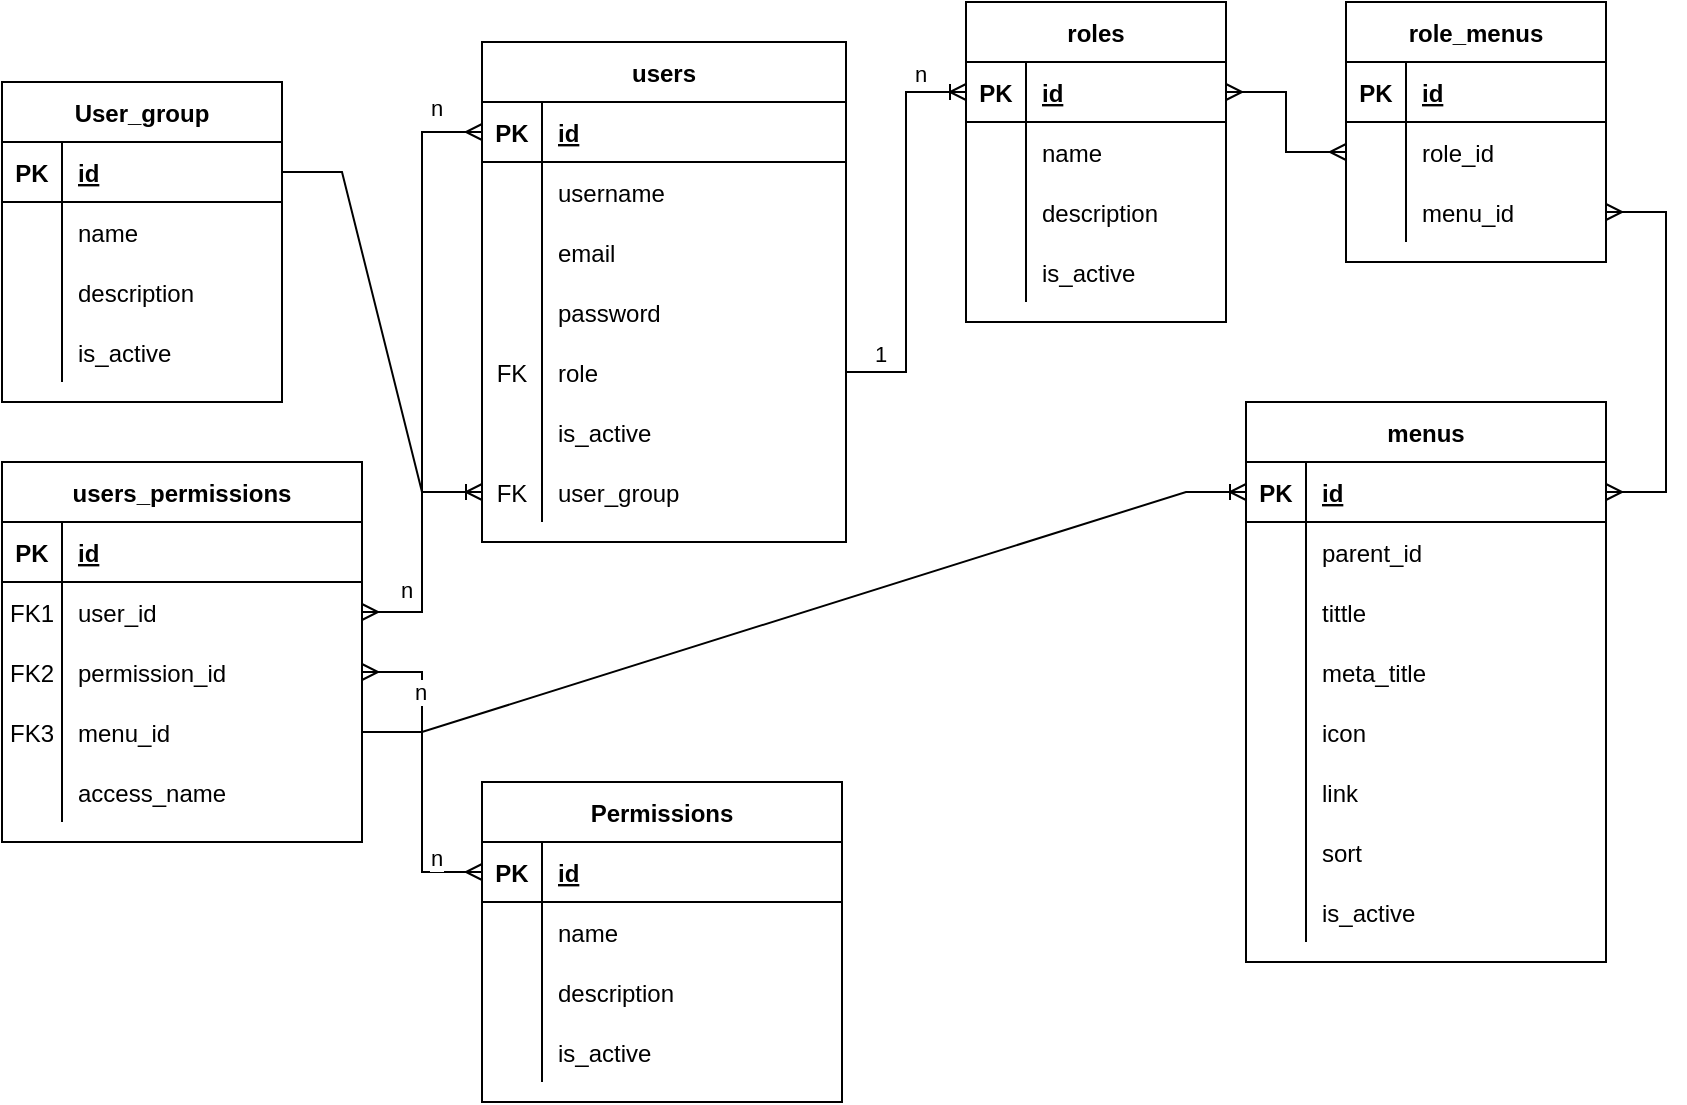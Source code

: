 <mxfile version="20.1.1" type="device"><diagram name="Page-1" id="9f46799a-70d6-7492-0946-bef42562c5a5"><mxGraphModel dx="1185" dy="655" grid="1" gridSize="10" guides="1" tooltips="1" connect="1" arrows="1" fold="1" page="1" pageScale="1" pageWidth="1100" pageHeight="850" background="none" math="0" shadow="0"><root><mxCell id="0"/><mxCell id="1" parent="0"/><mxCell id="gjiK0IqyBHOLAQnxa3Q0-8" value="users" style="shape=table;startSize=30;container=1;collapsible=1;childLayout=tableLayout;fixedRows=1;rowLines=0;fontStyle=1;align=center;resizeLast=1;" vertex="1" parent="1"><mxGeometry x="280" y="60" width="182" height="250" as="geometry"><mxRectangle x="80" y="230" width="70" height="30" as="alternateBounds"/></mxGeometry></mxCell><mxCell id="gjiK0IqyBHOLAQnxa3Q0-9" value="" style="shape=tableRow;horizontal=0;startSize=0;swimlaneHead=0;swimlaneBody=0;fillColor=none;collapsible=0;dropTarget=0;points=[[0,0.5],[1,0.5]];portConstraint=eastwest;top=0;left=0;right=0;bottom=1;" vertex="1" parent="gjiK0IqyBHOLAQnxa3Q0-8"><mxGeometry y="30" width="182" height="30" as="geometry"/></mxCell><mxCell id="gjiK0IqyBHOLAQnxa3Q0-10" value="PK" style="shape=partialRectangle;connectable=0;fillColor=none;top=0;left=0;bottom=0;right=0;fontStyle=1;overflow=hidden;" vertex="1" parent="gjiK0IqyBHOLAQnxa3Q0-9"><mxGeometry width="30" height="30" as="geometry"><mxRectangle width="30" height="30" as="alternateBounds"/></mxGeometry></mxCell><mxCell id="gjiK0IqyBHOLAQnxa3Q0-11" value="id" style="shape=partialRectangle;connectable=0;fillColor=none;top=0;left=0;bottom=0;right=0;align=left;spacingLeft=6;fontStyle=5;overflow=hidden;" vertex="1" parent="gjiK0IqyBHOLAQnxa3Q0-9"><mxGeometry x="30" width="152" height="30" as="geometry"><mxRectangle width="152" height="30" as="alternateBounds"/></mxGeometry></mxCell><mxCell id="gjiK0IqyBHOLAQnxa3Q0-12" value="" style="shape=tableRow;horizontal=0;startSize=0;swimlaneHead=0;swimlaneBody=0;fillColor=none;collapsible=0;dropTarget=0;points=[[0,0.5],[1,0.5]];portConstraint=eastwest;top=0;left=0;right=0;bottom=0;" vertex="1" parent="gjiK0IqyBHOLAQnxa3Q0-8"><mxGeometry y="60" width="182" height="30" as="geometry"/></mxCell><mxCell id="gjiK0IqyBHOLAQnxa3Q0-13" value="" style="shape=partialRectangle;connectable=0;fillColor=none;top=0;left=0;bottom=0;right=0;editable=1;overflow=hidden;" vertex="1" parent="gjiK0IqyBHOLAQnxa3Q0-12"><mxGeometry width="30" height="30" as="geometry"><mxRectangle width="30" height="30" as="alternateBounds"/></mxGeometry></mxCell><mxCell id="gjiK0IqyBHOLAQnxa3Q0-14" value="username" style="shape=partialRectangle;connectable=0;fillColor=none;top=0;left=0;bottom=0;right=0;align=left;spacingLeft=6;overflow=hidden;" vertex="1" parent="gjiK0IqyBHOLAQnxa3Q0-12"><mxGeometry x="30" width="152" height="30" as="geometry"><mxRectangle width="152" height="30" as="alternateBounds"/></mxGeometry></mxCell><mxCell id="gjiK0IqyBHOLAQnxa3Q0-15" value="" style="shape=tableRow;horizontal=0;startSize=0;swimlaneHead=0;swimlaneBody=0;fillColor=none;collapsible=0;dropTarget=0;points=[[0,0.5],[1,0.5]];portConstraint=eastwest;top=0;left=0;right=0;bottom=0;" vertex="1" parent="gjiK0IqyBHOLAQnxa3Q0-8"><mxGeometry y="90" width="182" height="30" as="geometry"/></mxCell><mxCell id="gjiK0IqyBHOLAQnxa3Q0-16" value="" style="shape=partialRectangle;connectable=0;fillColor=none;top=0;left=0;bottom=0;right=0;editable=1;overflow=hidden;" vertex="1" parent="gjiK0IqyBHOLAQnxa3Q0-15"><mxGeometry width="30" height="30" as="geometry"><mxRectangle width="30" height="30" as="alternateBounds"/></mxGeometry></mxCell><mxCell id="gjiK0IqyBHOLAQnxa3Q0-17" value="email" style="shape=partialRectangle;connectable=0;fillColor=none;top=0;left=0;bottom=0;right=0;align=left;spacingLeft=6;overflow=hidden;" vertex="1" parent="gjiK0IqyBHOLAQnxa3Q0-15"><mxGeometry x="30" width="152" height="30" as="geometry"><mxRectangle width="152" height="30" as="alternateBounds"/></mxGeometry></mxCell><mxCell id="gjiK0IqyBHOLAQnxa3Q0-18" value="" style="shape=tableRow;horizontal=0;startSize=0;swimlaneHead=0;swimlaneBody=0;fillColor=none;collapsible=0;dropTarget=0;points=[[0,0.5],[1,0.5]];portConstraint=eastwest;top=0;left=0;right=0;bottom=0;" vertex="1" parent="gjiK0IqyBHOLAQnxa3Q0-8"><mxGeometry y="120" width="182" height="30" as="geometry"/></mxCell><mxCell id="gjiK0IqyBHOLAQnxa3Q0-19" value="" style="shape=partialRectangle;connectable=0;fillColor=none;top=0;left=0;bottom=0;right=0;editable=1;overflow=hidden;" vertex="1" parent="gjiK0IqyBHOLAQnxa3Q0-18"><mxGeometry width="30" height="30" as="geometry"><mxRectangle width="30" height="30" as="alternateBounds"/></mxGeometry></mxCell><mxCell id="gjiK0IqyBHOLAQnxa3Q0-20" value="password" style="shape=partialRectangle;connectable=0;fillColor=none;top=0;left=0;bottom=0;right=0;align=left;spacingLeft=6;overflow=hidden;" vertex="1" parent="gjiK0IqyBHOLAQnxa3Q0-18"><mxGeometry x="30" width="152" height="30" as="geometry"><mxRectangle width="152" height="30" as="alternateBounds"/></mxGeometry></mxCell><mxCell id="gjiK0IqyBHOLAQnxa3Q0-90" value="" style="shape=tableRow;horizontal=0;startSize=0;swimlaneHead=0;swimlaneBody=0;fillColor=none;collapsible=0;dropTarget=0;points=[[0,0.5],[1,0.5]];portConstraint=eastwest;top=0;left=0;right=0;bottom=0;" vertex="1" parent="gjiK0IqyBHOLAQnxa3Q0-8"><mxGeometry y="150" width="182" height="30" as="geometry"/></mxCell><mxCell id="gjiK0IqyBHOLAQnxa3Q0-91" value="FK" style="shape=partialRectangle;connectable=0;fillColor=none;top=0;left=0;bottom=0;right=0;editable=1;overflow=hidden;" vertex="1" parent="gjiK0IqyBHOLAQnxa3Q0-90"><mxGeometry width="30" height="30" as="geometry"><mxRectangle width="30" height="30" as="alternateBounds"/></mxGeometry></mxCell><mxCell id="gjiK0IqyBHOLAQnxa3Q0-92" value="role" style="shape=partialRectangle;connectable=0;fillColor=none;top=0;left=0;bottom=0;right=0;align=left;spacingLeft=6;overflow=hidden;" vertex="1" parent="gjiK0IqyBHOLAQnxa3Q0-90"><mxGeometry x="30" width="152" height="30" as="geometry"><mxRectangle width="152" height="30" as="alternateBounds"/></mxGeometry></mxCell><mxCell id="gjiK0IqyBHOLAQnxa3Q0-158" value="" style="shape=tableRow;horizontal=0;startSize=0;swimlaneHead=0;swimlaneBody=0;fillColor=none;collapsible=0;dropTarget=0;points=[[0,0.5],[1,0.5]];portConstraint=eastwest;top=0;left=0;right=0;bottom=0;" vertex="1" parent="gjiK0IqyBHOLAQnxa3Q0-8"><mxGeometry y="180" width="182" height="30" as="geometry"/></mxCell><mxCell id="gjiK0IqyBHOLAQnxa3Q0-159" value="" style="shape=partialRectangle;connectable=0;fillColor=none;top=0;left=0;bottom=0;right=0;editable=1;overflow=hidden;" vertex="1" parent="gjiK0IqyBHOLAQnxa3Q0-158"><mxGeometry width="30" height="30" as="geometry"><mxRectangle width="30" height="30" as="alternateBounds"/></mxGeometry></mxCell><mxCell id="gjiK0IqyBHOLAQnxa3Q0-160" value="is_active" style="shape=partialRectangle;connectable=0;fillColor=none;top=0;left=0;bottom=0;right=0;align=left;spacingLeft=6;overflow=hidden;" vertex="1" parent="gjiK0IqyBHOLAQnxa3Q0-158"><mxGeometry x="30" width="152" height="30" as="geometry"><mxRectangle width="152" height="30" as="alternateBounds"/></mxGeometry></mxCell><mxCell id="gjiK0IqyBHOLAQnxa3Q0-161" value="" style="shape=tableRow;horizontal=0;startSize=0;swimlaneHead=0;swimlaneBody=0;fillColor=none;collapsible=0;dropTarget=0;points=[[0,0.5],[1,0.5]];portConstraint=eastwest;top=0;left=0;right=0;bottom=0;" vertex="1" parent="gjiK0IqyBHOLAQnxa3Q0-8"><mxGeometry y="210" width="182" height="30" as="geometry"/></mxCell><mxCell id="gjiK0IqyBHOLAQnxa3Q0-162" value="FK" style="shape=partialRectangle;connectable=0;fillColor=none;top=0;left=0;bottom=0;right=0;editable=1;overflow=hidden;" vertex="1" parent="gjiK0IqyBHOLAQnxa3Q0-161"><mxGeometry width="30" height="30" as="geometry"><mxRectangle width="30" height="30" as="alternateBounds"/></mxGeometry></mxCell><mxCell id="gjiK0IqyBHOLAQnxa3Q0-163" value="user_group" style="shape=partialRectangle;connectable=0;fillColor=none;top=0;left=0;bottom=0;right=0;align=left;spacingLeft=6;overflow=hidden;" vertex="1" parent="gjiK0IqyBHOLAQnxa3Q0-161"><mxGeometry x="30" width="152" height="30" as="geometry"><mxRectangle width="152" height="30" as="alternateBounds"/></mxGeometry></mxCell><mxCell id="gjiK0IqyBHOLAQnxa3Q0-21" value="roles" style="shape=table;startSize=30;container=1;collapsible=1;childLayout=tableLayout;fixedRows=1;rowLines=0;fontStyle=1;align=center;resizeLast=1;" vertex="1" parent="1"><mxGeometry x="522" y="40" width="130" height="160" as="geometry"><mxRectangle x="230" y="230" width="70" height="30" as="alternateBounds"/></mxGeometry></mxCell><mxCell id="gjiK0IqyBHOLAQnxa3Q0-22" value="" style="shape=tableRow;horizontal=0;startSize=0;swimlaneHead=0;swimlaneBody=0;fillColor=none;collapsible=0;dropTarget=0;points=[[0,0.5],[1,0.5]];portConstraint=eastwest;top=0;left=0;right=0;bottom=1;" vertex="1" parent="gjiK0IqyBHOLAQnxa3Q0-21"><mxGeometry y="30" width="130" height="30" as="geometry"/></mxCell><mxCell id="gjiK0IqyBHOLAQnxa3Q0-23" value="PK" style="shape=partialRectangle;connectable=0;fillColor=none;top=0;left=0;bottom=0;right=0;fontStyle=1;overflow=hidden;" vertex="1" parent="gjiK0IqyBHOLAQnxa3Q0-22"><mxGeometry width="30" height="30" as="geometry"><mxRectangle width="30" height="30" as="alternateBounds"/></mxGeometry></mxCell><mxCell id="gjiK0IqyBHOLAQnxa3Q0-24" value="id" style="shape=partialRectangle;connectable=0;fillColor=none;top=0;left=0;bottom=0;right=0;align=left;spacingLeft=6;fontStyle=5;overflow=hidden;" vertex="1" parent="gjiK0IqyBHOLAQnxa3Q0-22"><mxGeometry x="30" width="100" height="30" as="geometry"><mxRectangle width="100" height="30" as="alternateBounds"/></mxGeometry></mxCell><mxCell id="gjiK0IqyBHOLAQnxa3Q0-25" value="" style="shape=tableRow;horizontal=0;startSize=0;swimlaneHead=0;swimlaneBody=0;fillColor=none;collapsible=0;dropTarget=0;points=[[0,0.5],[1,0.5]];portConstraint=eastwest;top=0;left=0;right=0;bottom=0;" vertex="1" parent="gjiK0IqyBHOLAQnxa3Q0-21"><mxGeometry y="60" width="130" height="30" as="geometry"/></mxCell><mxCell id="gjiK0IqyBHOLAQnxa3Q0-26" value="" style="shape=partialRectangle;connectable=0;fillColor=none;top=0;left=0;bottom=0;right=0;editable=1;overflow=hidden;" vertex="1" parent="gjiK0IqyBHOLAQnxa3Q0-25"><mxGeometry width="30" height="30" as="geometry"><mxRectangle width="30" height="30" as="alternateBounds"/></mxGeometry></mxCell><mxCell id="gjiK0IqyBHOLAQnxa3Q0-27" value="name" style="shape=partialRectangle;connectable=0;fillColor=none;top=0;left=0;bottom=0;right=0;align=left;spacingLeft=6;overflow=hidden;" vertex="1" parent="gjiK0IqyBHOLAQnxa3Q0-25"><mxGeometry x="30" width="100" height="30" as="geometry"><mxRectangle width="100" height="30" as="alternateBounds"/></mxGeometry></mxCell><mxCell id="gjiK0IqyBHOLAQnxa3Q0-28" value="" style="shape=tableRow;horizontal=0;startSize=0;swimlaneHead=0;swimlaneBody=0;fillColor=none;collapsible=0;dropTarget=0;points=[[0,0.5],[1,0.5]];portConstraint=eastwest;top=0;left=0;right=0;bottom=0;" vertex="1" parent="gjiK0IqyBHOLAQnxa3Q0-21"><mxGeometry y="90" width="130" height="30" as="geometry"/></mxCell><mxCell id="gjiK0IqyBHOLAQnxa3Q0-29" value="" style="shape=partialRectangle;connectable=0;fillColor=none;top=0;left=0;bottom=0;right=0;editable=1;overflow=hidden;" vertex="1" parent="gjiK0IqyBHOLAQnxa3Q0-28"><mxGeometry width="30" height="30" as="geometry"><mxRectangle width="30" height="30" as="alternateBounds"/></mxGeometry></mxCell><mxCell id="gjiK0IqyBHOLAQnxa3Q0-30" value="description" style="shape=partialRectangle;connectable=0;fillColor=none;top=0;left=0;bottom=0;right=0;align=left;spacingLeft=6;overflow=hidden;" vertex="1" parent="gjiK0IqyBHOLAQnxa3Q0-28"><mxGeometry x="30" width="100" height="30" as="geometry"><mxRectangle width="100" height="30" as="alternateBounds"/></mxGeometry></mxCell><mxCell id="gjiK0IqyBHOLAQnxa3Q0-31" value="" style="shape=tableRow;horizontal=0;startSize=0;swimlaneHead=0;swimlaneBody=0;fillColor=none;collapsible=0;dropTarget=0;points=[[0,0.5],[1,0.5]];portConstraint=eastwest;top=0;left=0;right=0;bottom=0;" vertex="1" parent="gjiK0IqyBHOLAQnxa3Q0-21"><mxGeometry y="120" width="130" height="30" as="geometry"/></mxCell><mxCell id="gjiK0IqyBHOLAQnxa3Q0-32" value="" style="shape=partialRectangle;connectable=0;fillColor=none;top=0;left=0;bottom=0;right=0;editable=1;overflow=hidden;" vertex="1" parent="gjiK0IqyBHOLAQnxa3Q0-31"><mxGeometry width="30" height="30" as="geometry"><mxRectangle width="30" height="30" as="alternateBounds"/></mxGeometry></mxCell><mxCell id="gjiK0IqyBHOLAQnxa3Q0-33" value="is_active" style="shape=partialRectangle;connectable=0;fillColor=none;top=0;left=0;bottom=0;right=0;align=left;spacingLeft=6;overflow=hidden;" vertex="1" parent="gjiK0IqyBHOLAQnxa3Q0-31"><mxGeometry x="30" width="100" height="30" as="geometry"><mxRectangle width="100" height="30" as="alternateBounds"/></mxGeometry></mxCell><mxCell id="gjiK0IqyBHOLAQnxa3Q0-34" value="Permissions" style="shape=table;startSize=30;container=1;collapsible=1;childLayout=tableLayout;fixedRows=1;rowLines=0;fontStyle=1;align=center;resizeLast=1;" vertex="1" parent="1"><mxGeometry x="280" y="430" width="180" height="160" as="geometry"><mxRectangle x="430" y="230" width="120" height="30" as="alternateBounds"/></mxGeometry></mxCell><mxCell id="gjiK0IqyBHOLAQnxa3Q0-35" value="" style="shape=tableRow;horizontal=0;startSize=0;swimlaneHead=0;swimlaneBody=0;fillColor=none;collapsible=0;dropTarget=0;points=[[0,0.5],[1,0.5]];portConstraint=eastwest;top=0;left=0;right=0;bottom=1;" vertex="1" parent="gjiK0IqyBHOLAQnxa3Q0-34"><mxGeometry y="30" width="180" height="30" as="geometry"/></mxCell><mxCell id="gjiK0IqyBHOLAQnxa3Q0-36" value="PK" style="shape=partialRectangle;connectable=0;fillColor=none;top=0;left=0;bottom=0;right=0;fontStyle=1;overflow=hidden;" vertex="1" parent="gjiK0IqyBHOLAQnxa3Q0-35"><mxGeometry width="30" height="30" as="geometry"><mxRectangle width="30" height="30" as="alternateBounds"/></mxGeometry></mxCell><mxCell id="gjiK0IqyBHOLAQnxa3Q0-37" value="id" style="shape=partialRectangle;connectable=0;fillColor=none;top=0;left=0;bottom=0;right=0;align=left;spacingLeft=6;fontStyle=5;overflow=hidden;" vertex="1" parent="gjiK0IqyBHOLAQnxa3Q0-35"><mxGeometry x="30" width="150" height="30" as="geometry"><mxRectangle width="150" height="30" as="alternateBounds"/></mxGeometry></mxCell><mxCell id="gjiK0IqyBHOLAQnxa3Q0-38" value="" style="shape=tableRow;horizontal=0;startSize=0;swimlaneHead=0;swimlaneBody=0;fillColor=none;collapsible=0;dropTarget=0;points=[[0,0.5],[1,0.5]];portConstraint=eastwest;top=0;left=0;right=0;bottom=0;" vertex="1" parent="gjiK0IqyBHOLAQnxa3Q0-34"><mxGeometry y="60" width="180" height="30" as="geometry"/></mxCell><mxCell id="gjiK0IqyBHOLAQnxa3Q0-39" value="" style="shape=partialRectangle;connectable=0;fillColor=none;top=0;left=0;bottom=0;right=0;editable=1;overflow=hidden;" vertex="1" parent="gjiK0IqyBHOLAQnxa3Q0-38"><mxGeometry width="30" height="30" as="geometry"><mxRectangle width="30" height="30" as="alternateBounds"/></mxGeometry></mxCell><mxCell id="gjiK0IqyBHOLAQnxa3Q0-40" value="name" style="shape=partialRectangle;connectable=0;fillColor=none;top=0;left=0;bottom=0;right=0;align=left;spacingLeft=6;overflow=hidden;" vertex="1" parent="gjiK0IqyBHOLAQnxa3Q0-38"><mxGeometry x="30" width="150" height="30" as="geometry"><mxRectangle width="150" height="30" as="alternateBounds"/></mxGeometry></mxCell><mxCell id="gjiK0IqyBHOLAQnxa3Q0-41" value="" style="shape=tableRow;horizontal=0;startSize=0;swimlaneHead=0;swimlaneBody=0;fillColor=none;collapsible=0;dropTarget=0;points=[[0,0.5],[1,0.5]];portConstraint=eastwest;top=0;left=0;right=0;bottom=0;" vertex="1" parent="gjiK0IqyBHOLAQnxa3Q0-34"><mxGeometry y="90" width="180" height="30" as="geometry"/></mxCell><mxCell id="gjiK0IqyBHOLAQnxa3Q0-42" value="" style="shape=partialRectangle;connectable=0;fillColor=none;top=0;left=0;bottom=0;right=0;editable=1;overflow=hidden;" vertex="1" parent="gjiK0IqyBHOLAQnxa3Q0-41"><mxGeometry width="30" height="30" as="geometry"><mxRectangle width="30" height="30" as="alternateBounds"/></mxGeometry></mxCell><mxCell id="gjiK0IqyBHOLAQnxa3Q0-43" value="description" style="shape=partialRectangle;connectable=0;fillColor=none;top=0;left=0;bottom=0;right=0;align=left;spacingLeft=6;overflow=hidden;" vertex="1" parent="gjiK0IqyBHOLAQnxa3Q0-41"><mxGeometry x="30" width="150" height="30" as="geometry"><mxRectangle width="150" height="30" as="alternateBounds"/></mxGeometry></mxCell><mxCell id="gjiK0IqyBHOLAQnxa3Q0-44" value="" style="shape=tableRow;horizontal=0;startSize=0;swimlaneHead=0;swimlaneBody=0;fillColor=none;collapsible=0;dropTarget=0;points=[[0,0.5],[1,0.5]];portConstraint=eastwest;top=0;left=0;right=0;bottom=0;" vertex="1" parent="gjiK0IqyBHOLAQnxa3Q0-34"><mxGeometry y="120" width="180" height="30" as="geometry"/></mxCell><mxCell id="gjiK0IqyBHOLAQnxa3Q0-45" value="" style="shape=partialRectangle;connectable=0;fillColor=none;top=0;left=0;bottom=0;right=0;editable=1;overflow=hidden;" vertex="1" parent="gjiK0IqyBHOLAQnxa3Q0-44"><mxGeometry width="30" height="30" as="geometry"><mxRectangle width="30" height="30" as="alternateBounds"/></mxGeometry></mxCell><mxCell id="gjiK0IqyBHOLAQnxa3Q0-46" value="is_active" style="shape=partialRectangle;connectable=0;fillColor=none;top=0;left=0;bottom=0;right=0;align=left;spacingLeft=6;overflow=hidden;" vertex="1" parent="gjiK0IqyBHOLAQnxa3Q0-44"><mxGeometry x="30" width="150" height="30" as="geometry"><mxRectangle width="150" height="30" as="alternateBounds"/></mxGeometry></mxCell><mxCell id="gjiK0IqyBHOLAQnxa3Q0-47" value="menus" style="shape=table;startSize=30;container=1;collapsible=1;childLayout=tableLayout;fixedRows=1;rowLines=0;fontStyle=1;align=center;resizeLast=1;" vertex="1" parent="1"><mxGeometry x="662" y="240" width="180" height="280" as="geometry"><mxRectangle x="730" y="230" width="120" height="30" as="alternateBounds"/></mxGeometry></mxCell><mxCell id="gjiK0IqyBHOLAQnxa3Q0-48" value="" style="shape=tableRow;horizontal=0;startSize=0;swimlaneHead=0;swimlaneBody=0;fillColor=none;collapsible=0;dropTarget=0;points=[[0,0.5],[1,0.5]];portConstraint=eastwest;top=0;left=0;right=0;bottom=1;" vertex="1" parent="gjiK0IqyBHOLAQnxa3Q0-47"><mxGeometry y="30" width="180" height="30" as="geometry"/></mxCell><mxCell id="gjiK0IqyBHOLAQnxa3Q0-49" value="PK" style="shape=partialRectangle;connectable=0;fillColor=none;top=0;left=0;bottom=0;right=0;fontStyle=1;overflow=hidden;" vertex="1" parent="gjiK0IqyBHOLAQnxa3Q0-48"><mxGeometry width="30" height="30" as="geometry"><mxRectangle width="30" height="30" as="alternateBounds"/></mxGeometry></mxCell><mxCell id="gjiK0IqyBHOLAQnxa3Q0-50" value="id" style="shape=partialRectangle;connectable=0;fillColor=none;top=0;left=0;bottom=0;right=0;align=left;spacingLeft=6;fontStyle=5;overflow=hidden;" vertex="1" parent="gjiK0IqyBHOLAQnxa3Q0-48"><mxGeometry x="30" width="150" height="30" as="geometry"><mxRectangle width="150" height="30" as="alternateBounds"/></mxGeometry></mxCell><mxCell id="gjiK0IqyBHOLAQnxa3Q0-51" value="" style="shape=tableRow;horizontal=0;startSize=0;swimlaneHead=0;swimlaneBody=0;fillColor=none;collapsible=0;dropTarget=0;points=[[0,0.5],[1,0.5]];portConstraint=eastwest;top=0;left=0;right=0;bottom=0;" vertex="1" parent="gjiK0IqyBHOLAQnxa3Q0-47"><mxGeometry y="60" width="180" height="30" as="geometry"/></mxCell><mxCell id="gjiK0IqyBHOLAQnxa3Q0-52" value="" style="shape=partialRectangle;connectable=0;fillColor=none;top=0;left=0;bottom=0;right=0;editable=1;overflow=hidden;" vertex="1" parent="gjiK0IqyBHOLAQnxa3Q0-51"><mxGeometry width="30" height="30" as="geometry"><mxRectangle width="30" height="30" as="alternateBounds"/></mxGeometry></mxCell><mxCell id="gjiK0IqyBHOLAQnxa3Q0-53" value="parent_id" style="shape=partialRectangle;connectable=0;fillColor=none;top=0;left=0;bottom=0;right=0;align=left;spacingLeft=6;overflow=hidden;" vertex="1" parent="gjiK0IqyBHOLAQnxa3Q0-51"><mxGeometry x="30" width="150" height="30" as="geometry"><mxRectangle width="150" height="30" as="alternateBounds"/></mxGeometry></mxCell><mxCell id="gjiK0IqyBHOLAQnxa3Q0-54" value="" style="shape=tableRow;horizontal=0;startSize=0;swimlaneHead=0;swimlaneBody=0;fillColor=none;collapsible=0;dropTarget=0;points=[[0,0.5],[1,0.5]];portConstraint=eastwest;top=0;left=0;right=0;bottom=0;" vertex="1" parent="gjiK0IqyBHOLAQnxa3Q0-47"><mxGeometry y="90" width="180" height="30" as="geometry"/></mxCell><mxCell id="gjiK0IqyBHOLAQnxa3Q0-55" value="" style="shape=partialRectangle;connectable=0;fillColor=none;top=0;left=0;bottom=0;right=0;editable=1;overflow=hidden;" vertex="1" parent="gjiK0IqyBHOLAQnxa3Q0-54"><mxGeometry width="30" height="30" as="geometry"><mxRectangle width="30" height="30" as="alternateBounds"/></mxGeometry></mxCell><mxCell id="gjiK0IqyBHOLAQnxa3Q0-56" value="tittle" style="shape=partialRectangle;connectable=0;fillColor=none;top=0;left=0;bottom=0;right=0;align=left;spacingLeft=6;overflow=hidden;" vertex="1" parent="gjiK0IqyBHOLAQnxa3Q0-54"><mxGeometry x="30" width="150" height="30" as="geometry"><mxRectangle width="150" height="30" as="alternateBounds"/></mxGeometry></mxCell><mxCell id="gjiK0IqyBHOLAQnxa3Q0-57" value="" style="shape=tableRow;horizontal=0;startSize=0;swimlaneHead=0;swimlaneBody=0;fillColor=none;collapsible=0;dropTarget=0;points=[[0,0.5],[1,0.5]];portConstraint=eastwest;top=0;left=0;right=0;bottom=0;" vertex="1" parent="gjiK0IqyBHOLAQnxa3Q0-47"><mxGeometry y="120" width="180" height="30" as="geometry"/></mxCell><mxCell id="gjiK0IqyBHOLAQnxa3Q0-58" value="" style="shape=partialRectangle;connectable=0;fillColor=none;top=0;left=0;bottom=0;right=0;editable=1;overflow=hidden;" vertex="1" parent="gjiK0IqyBHOLAQnxa3Q0-57"><mxGeometry width="30" height="30" as="geometry"><mxRectangle width="30" height="30" as="alternateBounds"/></mxGeometry></mxCell><mxCell id="gjiK0IqyBHOLAQnxa3Q0-59" value="meta_title" style="shape=partialRectangle;connectable=0;fillColor=none;top=0;left=0;bottom=0;right=0;align=left;spacingLeft=6;overflow=hidden;" vertex="1" parent="gjiK0IqyBHOLAQnxa3Q0-57"><mxGeometry x="30" width="150" height="30" as="geometry"><mxRectangle width="150" height="30" as="alternateBounds"/></mxGeometry></mxCell><mxCell id="gjiK0IqyBHOLAQnxa3Q0-78" value="" style="shape=tableRow;horizontal=0;startSize=0;swimlaneHead=0;swimlaneBody=0;fillColor=none;collapsible=0;dropTarget=0;points=[[0,0.5],[1,0.5]];portConstraint=eastwest;top=0;left=0;right=0;bottom=0;" vertex="1" parent="gjiK0IqyBHOLAQnxa3Q0-47"><mxGeometry y="150" width="180" height="30" as="geometry"/></mxCell><mxCell id="gjiK0IqyBHOLAQnxa3Q0-79" value="" style="shape=partialRectangle;connectable=0;fillColor=none;top=0;left=0;bottom=0;right=0;editable=1;overflow=hidden;" vertex="1" parent="gjiK0IqyBHOLAQnxa3Q0-78"><mxGeometry width="30" height="30" as="geometry"><mxRectangle width="30" height="30" as="alternateBounds"/></mxGeometry></mxCell><mxCell id="gjiK0IqyBHOLAQnxa3Q0-80" value="icon" style="shape=partialRectangle;connectable=0;fillColor=none;top=0;left=0;bottom=0;right=0;align=left;spacingLeft=6;overflow=hidden;" vertex="1" parent="gjiK0IqyBHOLAQnxa3Q0-78"><mxGeometry x="30" width="150" height="30" as="geometry"><mxRectangle width="150" height="30" as="alternateBounds"/></mxGeometry></mxCell><mxCell id="gjiK0IqyBHOLAQnxa3Q0-81" value="" style="shape=tableRow;horizontal=0;startSize=0;swimlaneHead=0;swimlaneBody=0;fillColor=none;collapsible=0;dropTarget=0;points=[[0,0.5],[1,0.5]];portConstraint=eastwest;top=0;left=0;right=0;bottom=0;" vertex="1" parent="gjiK0IqyBHOLAQnxa3Q0-47"><mxGeometry y="180" width="180" height="30" as="geometry"/></mxCell><mxCell id="gjiK0IqyBHOLAQnxa3Q0-82" value="" style="shape=partialRectangle;connectable=0;fillColor=none;top=0;left=0;bottom=0;right=0;editable=1;overflow=hidden;" vertex="1" parent="gjiK0IqyBHOLAQnxa3Q0-81"><mxGeometry width="30" height="30" as="geometry"><mxRectangle width="30" height="30" as="alternateBounds"/></mxGeometry></mxCell><mxCell id="gjiK0IqyBHOLAQnxa3Q0-83" value="link" style="shape=partialRectangle;connectable=0;fillColor=none;top=0;left=0;bottom=0;right=0;align=left;spacingLeft=6;overflow=hidden;" vertex="1" parent="gjiK0IqyBHOLAQnxa3Q0-81"><mxGeometry x="30" width="150" height="30" as="geometry"><mxRectangle width="150" height="30" as="alternateBounds"/></mxGeometry></mxCell><mxCell id="gjiK0IqyBHOLAQnxa3Q0-84" value="" style="shape=tableRow;horizontal=0;startSize=0;swimlaneHead=0;swimlaneBody=0;fillColor=none;collapsible=0;dropTarget=0;points=[[0,0.5],[1,0.5]];portConstraint=eastwest;top=0;left=0;right=0;bottom=0;" vertex="1" parent="gjiK0IqyBHOLAQnxa3Q0-47"><mxGeometry y="210" width="180" height="30" as="geometry"/></mxCell><mxCell id="gjiK0IqyBHOLAQnxa3Q0-85" value="" style="shape=partialRectangle;connectable=0;fillColor=none;top=0;left=0;bottom=0;right=0;editable=1;overflow=hidden;" vertex="1" parent="gjiK0IqyBHOLAQnxa3Q0-84"><mxGeometry width="30" height="30" as="geometry"><mxRectangle width="30" height="30" as="alternateBounds"/></mxGeometry></mxCell><mxCell id="gjiK0IqyBHOLAQnxa3Q0-86" value="sort" style="shape=partialRectangle;connectable=0;fillColor=none;top=0;left=0;bottom=0;right=0;align=left;spacingLeft=6;overflow=hidden;" vertex="1" parent="gjiK0IqyBHOLAQnxa3Q0-84"><mxGeometry x="30" width="150" height="30" as="geometry"><mxRectangle width="150" height="30" as="alternateBounds"/></mxGeometry></mxCell><mxCell id="gjiK0IqyBHOLAQnxa3Q0-87" value="" style="shape=tableRow;horizontal=0;startSize=0;swimlaneHead=0;swimlaneBody=0;fillColor=none;collapsible=0;dropTarget=0;points=[[0,0.5],[1,0.5]];portConstraint=eastwest;top=0;left=0;right=0;bottom=0;" vertex="1" parent="gjiK0IqyBHOLAQnxa3Q0-47"><mxGeometry y="240" width="180" height="30" as="geometry"/></mxCell><mxCell id="gjiK0IqyBHOLAQnxa3Q0-88" value="" style="shape=partialRectangle;connectable=0;fillColor=none;top=0;left=0;bottom=0;right=0;editable=1;overflow=hidden;" vertex="1" parent="gjiK0IqyBHOLAQnxa3Q0-87"><mxGeometry width="30" height="30" as="geometry"><mxRectangle width="30" height="30" as="alternateBounds"/></mxGeometry></mxCell><mxCell id="gjiK0IqyBHOLAQnxa3Q0-89" value="is_active" style="shape=partialRectangle;connectable=0;fillColor=none;top=0;left=0;bottom=0;right=0;align=left;spacingLeft=6;overflow=hidden;" vertex="1" parent="gjiK0IqyBHOLAQnxa3Q0-87"><mxGeometry x="30" width="150" height="30" as="geometry"><mxRectangle width="150" height="30" as="alternateBounds"/></mxGeometry></mxCell><mxCell id="gjiK0IqyBHOLAQnxa3Q0-60" value="User_group" style="shape=table;startSize=30;container=1;collapsible=1;childLayout=tableLayout;fixedRows=1;rowLines=0;fontStyle=1;align=center;resizeLast=1;" vertex="1" parent="1"><mxGeometry x="40" y="80" width="140" height="160" as="geometry"><mxRectangle x="70" y="100" width="110" height="30" as="alternateBounds"/></mxGeometry></mxCell><mxCell id="gjiK0IqyBHOLAQnxa3Q0-61" value="" style="shape=tableRow;horizontal=0;startSize=0;swimlaneHead=0;swimlaneBody=0;fillColor=none;collapsible=0;dropTarget=0;points=[[0,0.5],[1,0.5]];portConstraint=eastwest;top=0;left=0;right=0;bottom=1;" vertex="1" parent="gjiK0IqyBHOLAQnxa3Q0-60"><mxGeometry y="30" width="140" height="30" as="geometry"/></mxCell><mxCell id="gjiK0IqyBHOLAQnxa3Q0-62" value="PK" style="shape=partialRectangle;connectable=0;fillColor=none;top=0;left=0;bottom=0;right=0;fontStyle=1;overflow=hidden;" vertex="1" parent="gjiK0IqyBHOLAQnxa3Q0-61"><mxGeometry width="30" height="30" as="geometry"><mxRectangle width="30" height="30" as="alternateBounds"/></mxGeometry></mxCell><mxCell id="gjiK0IqyBHOLAQnxa3Q0-63" value="id" style="shape=partialRectangle;connectable=0;fillColor=none;top=0;left=0;bottom=0;right=0;align=left;spacingLeft=6;fontStyle=5;overflow=hidden;" vertex="1" parent="gjiK0IqyBHOLAQnxa3Q0-61"><mxGeometry x="30" width="110" height="30" as="geometry"><mxRectangle width="110" height="30" as="alternateBounds"/></mxGeometry></mxCell><mxCell id="gjiK0IqyBHOLAQnxa3Q0-64" value="" style="shape=tableRow;horizontal=0;startSize=0;swimlaneHead=0;swimlaneBody=0;fillColor=none;collapsible=0;dropTarget=0;points=[[0,0.5],[1,0.5]];portConstraint=eastwest;top=0;left=0;right=0;bottom=0;" vertex="1" parent="gjiK0IqyBHOLAQnxa3Q0-60"><mxGeometry y="60" width="140" height="30" as="geometry"/></mxCell><mxCell id="gjiK0IqyBHOLAQnxa3Q0-65" value="" style="shape=partialRectangle;connectable=0;fillColor=none;top=0;left=0;bottom=0;right=0;editable=1;overflow=hidden;" vertex="1" parent="gjiK0IqyBHOLAQnxa3Q0-64"><mxGeometry width="30" height="30" as="geometry"><mxRectangle width="30" height="30" as="alternateBounds"/></mxGeometry></mxCell><mxCell id="gjiK0IqyBHOLAQnxa3Q0-66" value="name" style="shape=partialRectangle;connectable=0;fillColor=none;top=0;left=0;bottom=0;right=0;align=left;spacingLeft=6;overflow=hidden;" vertex="1" parent="gjiK0IqyBHOLAQnxa3Q0-64"><mxGeometry x="30" width="110" height="30" as="geometry"><mxRectangle width="110" height="30" as="alternateBounds"/></mxGeometry></mxCell><mxCell id="gjiK0IqyBHOLAQnxa3Q0-67" value="" style="shape=tableRow;horizontal=0;startSize=0;swimlaneHead=0;swimlaneBody=0;fillColor=none;collapsible=0;dropTarget=0;points=[[0,0.5],[1,0.5]];portConstraint=eastwest;top=0;left=0;right=0;bottom=0;" vertex="1" parent="gjiK0IqyBHOLAQnxa3Q0-60"><mxGeometry y="90" width="140" height="30" as="geometry"/></mxCell><mxCell id="gjiK0IqyBHOLAQnxa3Q0-68" value="" style="shape=partialRectangle;connectable=0;fillColor=none;top=0;left=0;bottom=0;right=0;editable=1;overflow=hidden;" vertex="1" parent="gjiK0IqyBHOLAQnxa3Q0-67"><mxGeometry width="30" height="30" as="geometry"><mxRectangle width="30" height="30" as="alternateBounds"/></mxGeometry></mxCell><mxCell id="gjiK0IqyBHOLAQnxa3Q0-69" value="description" style="shape=partialRectangle;connectable=0;fillColor=none;top=0;left=0;bottom=0;right=0;align=left;spacingLeft=6;overflow=hidden;" vertex="1" parent="gjiK0IqyBHOLAQnxa3Q0-67"><mxGeometry x="30" width="110" height="30" as="geometry"><mxRectangle width="110" height="30" as="alternateBounds"/></mxGeometry></mxCell><mxCell id="gjiK0IqyBHOLAQnxa3Q0-70" value="" style="shape=tableRow;horizontal=0;startSize=0;swimlaneHead=0;swimlaneBody=0;fillColor=none;collapsible=0;dropTarget=0;points=[[0,0.5],[1,0.5]];portConstraint=eastwest;top=0;left=0;right=0;bottom=0;" vertex="1" parent="gjiK0IqyBHOLAQnxa3Q0-60"><mxGeometry y="120" width="140" height="30" as="geometry"/></mxCell><mxCell id="gjiK0IqyBHOLAQnxa3Q0-71" value="" style="shape=partialRectangle;connectable=0;fillColor=none;top=0;left=0;bottom=0;right=0;editable=1;overflow=hidden;" vertex="1" parent="gjiK0IqyBHOLAQnxa3Q0-70"><mxGeometry width="30" height="30" as="geometry"><mxRectangle width="30" height="30" as="alternateBounds"/></mxGeometry></mxCell><mxCell id="gjiK0IqyBHOLAQnxa3Q0-72" value="is_active" style="shape=partialRectangle;connectable=0;fillColor=none;top=0;left=0;bottom=0;right=0;align=left;spacingLeft=6;overflow=hidden;" vertex="1" parent="gjiK0IqyBHOLAQnxa3Q0-70"><mxGeometry x="30" width="110" height="30" as="geometry"><mxRectangle width="110" height="30" as="alternateBounds"/></mxGeometry></mxCell><mxCell id="gjiK0IqyBHOLAQnxa3Q0-94" value="" style="edgeStyle=entityRelationEdgeStyle;fontSize=12;html=1;endArrow=ERoneToMany;rounded=0;entryX=0;entryY=0.5;entryDx=0;entryDy=0;exitX=1;exitY=0.5;exitDx=0;exitDy=0;" edge="1" parent="1" source="gjiK0IqyBHOLAQnxa3Q0-90" target="gjiK0IqyBHOLAQnxa3Q0-22"><mxGeometry width="100" height="100" relative="1" as="geometry"><mxPoint x="330" y="210" as="sourcePoint"/><mxPoint x="430" y="110" as="targetPoint"/></mxGeometry></mxCell><mxCell id="gjiK0IqyBHOLAQnxa3Q0-95" value="1" style="edgeLabel;html=1;align=center;verticalAlign=middle;resizable=0;points=[];" vertex="1" connectable="0" parent="gjiK0IqyBHOLAQnxa3Q0-94"><mxGeometry x="-0.796" relative="1" as="geometry"><mxPoint x="-4" y="-9" as="offset"/></mxGeometry></mxCell><mxCell id="gjiK0IqyBHOLAQnxa3Q0-96" value="n" style="edgeLabel;html=1;align=center;verticalAlign=middle;resizable=0;points=[];" vertex="1" connectable="0" parent="gjiK0IqyBHOLAQnxa3Q0-94"><mxGeometry x="0.768" y="-2" relative="1" as="geometry"><mxPoint y="-11" as="offset"/></mxGeometry></mxCell><mxCell id="gjiK0IqyBHOLAQnxa3Q0-97" value="users_permissions" style="shape=table;startSize=30;container=1;collapsible=1;childLayout=tableLayout;fixedRows=1;rowLines=0;fontStyle=1;align=center;resizeLast=1;" vertex="1" parent="1"><mxGeometry x="40" y="270" width="180" height="190" as="geometry"><mxRectangle x="430" y="230" width="120" height="30" as="alternateBounds"/></mxGeometry></mxCell><mxCell id="gjiK0IqyBHOLAQnxa3Q0-98" value="" style="shape=tableRow;horizontal=0;startSize=0;swimlaneHead=0;swimlaneBody=0;fillColor=none;collapsible=0;dropTarget=0;points=[[0,0.5],[1,0.5]];portConstraint=eastwest;top=0;left=0;right=0;bottom=1;" vertex="1" parent="gjiK0IqyBHOLAQnxa3Q0-97"><mxGeometry y="30" width="180" height="30" as="geometry"/></mxCell><mxCell id="gjiK0IqyBHOLAQnxa3Q0-99" value="PK" style="shape=partialRectangle;connectable=0;fillColor=none;top=0;left=0;bottom=0;right=0;fontStyle=1;overflow=hidden;" vertex="1" parent="gjiK0IqyBHOLAQnxa3Q0-98"><mxGeometry width="30" height="30" as="geometry"><mxRectangle width="30" height="30" as="alternateBounds"/></mxGeometry></mxCell><mxCell id="gjiK0IqyBHOLAQnxa3Q0-100" value="id" style="shape=partialRectangle;connectable=0;fillColor=none;top=0;left=0;bottom=0;right=0;align=left;spacingLeft=6;fontStyle=5;overflow=hidden;" vertex="1" parent="gjiK0IqyBHOLAQnxa3Q0-98"><mxGeometry x="30" width="150" height="30" as="geometry"><mxRectangle width="150" height="30" as="alternateBounds"/></mxGeometry></mxCell><mxCell id="gjiK0IqyBHOLAQnxa3Q0-101" value="" style="shape=tableRow;horizontal=0;startSize=0;swimlaneHead=0;swimlaneBody=0;fillColor=none;collapsible=0;dropTarget=0;points=[[0,0.5],[1,0.5]];portConstraint=eastwest;top=0;left=0;right=0;bottom=0;" vertex="1" parent="gjiK0IqyBHOLAQnxa3Q0-97"><mxGeometry y="60" width="180" height="30" as="geometry"/></mxCell><mxCell id="gjiK0IqyBHOLAQnxa3Q0-102" value="FK1" style="shape=partialRectangle;connectable=0;fillColor=none;top=0;left=0;bottom=0;right=0;editable=1;overflow=hidden;" vertex="1" parent="gjiK0IqyBHOLAQnxa3Q0-101"><mxGeometry width="30" height="30" as="geometry"><mxRectangle width="30" height="30" as="alternateBounds"/></mxGeometry></mxCell><mxCell id="gjiK0IqyBHOLAQnxa3Q0-103" value="user_id" style="shape=partialRectangle;connectable=0;fillColor=none;top=0;left=0;bottom=0;right=0;align=left;spacingLeft=6;overflow=hidden;" vertex="1" parent="gjiK0IqyBHOLAQnxa3Q0-101"><mxGeometry x="30" width="150" height="30" as="geometry"><mxRectangle width="150" height="30" as="alternateBounds"/></mxGeometry></mxCell><mxCell id="gjiK0IqyBHOLAQnxa3Q0-104" value="" style="shape=tableRow;horizontal=0;startSize=0;swimlaneHead=0;swimlaneBody=0;fillColor=none;collapsible=0;dropTarget=0;points=[[0,0.5],[1,0.5]];portConstraint=eastwest;top=0;left=0;right=0;bottom=0;" vertex="1" parent="gjiK0IqyBHOLAQnxa3Q0-97"><mxGeometry y="90" width="180" height="30" as="geometry"/></mxCell><mxCell id="gjiK0IqyBHOLAQnxa3Q0-105" value="FK2" style="shape=partialRectangle;connectable=0;fillColor=none;top=0;left=0;bottom=0;right=0;editable=1;overflow=hidden;" vertex="1" parent="gjiK0IqyBHOLAQnxa3Q0-104"><mxGeometry width="30" height="30" as="geometry"><mxRectangle width="30" height="30" as="alternateBounds"/></mxGeometry></mxCell><mxCell id="gjiK0IqyBHOLAQnxa3Q0-106" value="permission_id" style="shape=partialRectangle;connectable=0;fillColor=none;top=0;left=0;bottom=0;right=0;align=left;spacingLeft=6;overflow=hidden;" vertex="1" parent="gjiK0IqyBHOLAQnxa3Q0-104"><mxGeometry x="30" width="150" height="30" as="geometry"><mxRectangle width="150" height="30" as="alternateBounds"/></mxGeometry></mxCell><mxCell id="gjiK0IqyBHOLAQnxa3Q0-165" value="" style="shape=tableRow;horizontal=0;startSize=0;swimlaneHead=0;swimlaneBody=0;fillColor=none;collapsible=0;dropTarget=0;points=[[0,0.5],[1,0.5]];portConstraint=eastwest;top=0;left=0;right=0;bottom=0;" vertex="1" parent="gjiK0IqyBHOLAQnxa3Q0-97"><mxGeometry y="120" width="180" height="30" as="geometry"/></mxCell><mxCell id="gjiK0IqyBHOLAQnxa3Q0-166" value="FK3" style="shape=partialRectangle;connectable=0;fillColor=none;top=0;left=0;bottom=0;right=0;editable=1;overflow=hidden;" vertex="1" parent="gjiK0IqyBHOLAQnxa3Q0-165"><mxGeometry width="30" height="30" as="geometry"><mxRectangle width="30" height="30" as="alternateBounds"/></mxGeometry></mxCell><mxCell id="gjiK0IqyBHOLAQnxa3Q0-167" value="menu_id" style="shape=partialRectangle;connectable=0;fillColor=none;top=0;left=0;bottom=0;right=0;align=left;spacingLeft=6;overflow=hidden;" vertex="1" parent="gjiK0IqyBHOLAQnxa3Q0-165"><mxGeometry x="30" width="150" height="30" as="geometry"><mxRectangle width="150" height="30" as="alternateBounds"/></mxGeometry></mxCell><mxCell id="gjiK0IqyBHOLAQnxa3Q0-168" value="" style="shape=tableRow;horizontal=0;startSize=0;swimlaneHead=0;swimlaneBody=0;fillColor=none;collapsible=0;dropTarget=0;points=[[0,0.5],[1,0.5]];portConstraint=eastwest;top=0;left=0;right=0;bottom=0;" vertex="1" parent="gjiK0IqyBHOLAQnxa3Q0-97"><mxGeometry y="150" width="180" height="30" as="geometry"/></mxCell><mxCell id="gjiK0IqyBHOLAQnxa3Q0-169" value="" style="shape=partialRectangle;connectable=0;fillColor=none;top=0;left=0;bottom=0;right=0;editable=1;overflow=hidden;" vertex="1" parent="gjiK0IqyBHOLAQnxa3Q0-168"><mxGeometry width="30" height="30" as="geometry"><mxRectangle width="30" height="30" as="alternateBounds"/></mxGeometry></mxCell><mxCell id="gjiK0IqyBHOLAQnxa3Q0-170" value="access_name" style="shape=partialRectangle;connectable=0;fillColor=none;top=0;left=0;bottom=0;right=0;align=left;spacingLeft=6;overflow=hidden;" vertex="1" parent="gjiK0IqyBHOLAQnxa3Q0-168"><mxGeometry x="30" width="150" height="30" as="geometry"><mxRectangle width="150" height="30" as="alternateBounds"/></mxGeometry></mxCell><mxCell id="gjiK0IqyBHOLAQnxa3Q0-110" value="" style="edgeStyle=entityRelationEdgeStyle;fontSize=12;html=1;endArrow=ERmany;startArrow=ERmany;rounded=0;exitX=1;exitY=0.5;exitDx=0;exitDy=0;" edge="1" parent="1" source="gjiK0IqyBHOLAQnxa3Q0-104" target="gjiK0IqyBHOLAQnxa3Q0-35"><mxGeometry width="100" height="100" relative="1" as="geometry"><mxPoint x="300" y="350" as="sourcePoint"/><mxPoint x="400" y="250" as="targetPoint"/></mxGeometry></mxCell><mxCell id="gjiK0IqyBHOLAQnxa3Q0-152" value="n" style="edgeLabel;html=1;align=center;verticalAlign=middle;resizable=0;points=[];" vertex="1" connectable="0" parent="gjiK0IqyBHOLAQnxa3Q0-110"><mxGeometry x="-0.636" relative="1" as="geometry"><mxPoint y="10" as="offset"/></mxGeometry></mxCell><mxCell id="gjiK0IqyBHOLAQnxa3Q0-153" value="n" style="edgeLabel;html=1;align=center;verticalAlign=middle;resizable=0;points=[];" vertex="1" connectable="0" parent="gjiK0IqyBHOLAQnxa3Q0-110"><mxGeometry x="0.712" y="-3" relative="1" as="geometry"><mxPoint y="-10" as="offset"/></mxGeometry></mxCell><mxCell id="gjiK0IqyBHOLAQnxa3Q0-111" value="" style="edgeStyle=entityRelationEdgeStyle;fontSize=12;html=1;endArrow=ERmany;startArrow=ERmany;rounded=0;entryX=0;entryY=0.5;entryDx=0;entryDy=0;" edge="1" parent="1" source="gjiK0IqyBHOLAQnxa3Q0-101" target="gjiK0IqyBHOLAQnxa3Q0-9"><mxGeometry width="100" height="100" relative="1" as="geometry"><mxPoint x="40" y="270" as="sourcePoint"/><mxPoint x="370" y="285" as="targetPoint"/></mxGeometry></mxCell><mxCell id="gjiK0IqyBHOLAQnxa3Q0-150" value="n" style="edgeLabel;html=1;align=center;verticalAlign=middle;resizable=0;points=[];" vertex="1" connectable="0" parent="gjiK0IqyBHOLAQnxa3Q0-111"><mxGeometry x="0.845" y="-1" relative="1" as="geometry"><mxPoint y="-13" as="offset"/></mxGeometry></mxCell><mxCell id="gjiK0IqyBHOLAQnxa3Q0-151" value="n" style="edgeLabel;html=1;align=center;verticalAlign=middle;resizable=0;points=[];" vertex="1" connectable="0" parent="gjiK0IqyBHOLAQnxa3Q0-111"><mxGeometry x="-0.856" y="1" relative="1" as="geometry"><mxPoint y="-10" as="offset"/></mxGeometry></mxCell><mxCell id="gjiK0IqyBHOLAQnxa3Q0-137" value="role_menus" style="shape=table;startSize=30;container=1;collapsible=1;childLayout=tableLayout;fixedRows=1;rowLines=0;fontStyle=1;align=center;resizeLast=1;" vertex="1" parent="1"><mxGeometry x="712" y="40" width="130" height="130" as="geometry"><mxRectangle x="230" y="230" width="70" height="30" as="alternateBounds"/></mxGeometry></mxCell><mxCell id="gjiK0IqyBHOLAQnxa3Q0-138" value="" style="shape=tableRow;horizontal=0;startSize=0;swimlaneHead=0;swimlaneBody=0;fillColor=none;collapsible=0;dropTarget=0;points=[[0,0.5],[1,0.5]];portConstraint=eastwest;top=0;left=0;right=0;bottom=1;" vertex="1" parent="gjiK0IqyBHOLAQnxa3Q0-137"><mxGeometry y="30" width="130" height="30" as="geometry"/></mxCell><mxCell id="gjiK0IqyBHOLAQnxa3Q0-139" value="PK" style="shape=partialRectangle;connectable=0;fillColor=none;top=0;left=0;bottom=0;right=0;fontStyle=1;overflow=hidden;" vertex="1" parent="gjiK0IqyBHOLAQnxa3Q0-138"><mxGeometry width="30" height="30" as="geometry"><mxRectangle width="30" height="30" as="alternateBounds"/></mxGeometry></mxCell><mxCell id="gjiK0IqyBHOLAQnxa3Q0-140" value="id" style="shape=partialRectangle;connectable=0;fillColor=none;top=0;left=0;bottom=0;right=0;align=left;spacingLeft=6;fontStyle=5;overflow=hidden;" vertex="1" parent="gjiK0IqyBHOLAQnxa3Q0-138"><mxGeometry x="30" width="100" height="30" as="geometry"><mxRectangle width="100" height="30" as="alternateBounds"/></mxGeometry></mxCell><mxCell id="gjiK0IqyBHOLAQnxa3Q0-141" value="" style="shape=tableRow;horizontal=0;startSize=0;swimlaneHead=0;swimlaneBody=0;fillColor=none;collapsible=0;dropTarget=0;points=[[0,0.5],[1,0.5]];portConstraint=eastwest;top=0;left=0;right=0;bottom=0;" vertex="1" parent="gjiK0IqyBHOLAQnxa3Q0-137"><mxGeometry y="60" width="130" height="30" as="geometry"/></mxCell><mxCell id="gjiK0IqyBHOLAQnxa3Q0-142" value="" style="shape=partialRectangle;connectable=0;fillColor=none;top=0;left=0;bottom=0;right=0;editable=1;overflow=hidden;" vertex="1" parent="gjiK0IqyBHOLAQnxa3Q0-141"><mxGeometry width="30" height="30" as="geometry"><mxRectangle width="30" height="30" as="alternateBounds"/></mxGeometry></mxCell><mxCell id="gjiK0IqyBHOLAQnxa3Q0-143" value="role_id" style="shape=partialRectangle;connectable=0;fillColor=none;top=0;left=0;bottom=0;right=0;align=left;spacingLeft=6;overflow=hidden;" vertex="1" parent="gjiK0IqyBHOLAQnxa3Q0-141"><mxGeometry x="30" width="100" height="30" as="geometry"><mxRectangle width="100" height="30" as="alternateBounds"/></mxGeometry></mxCell><mxCell id="gjiK0IqyBHOLAQnxa3Q0-144" value="" style="shape=tableRow;horizontal=0;startSize=0;swimlaneHead=0;swimlaneBody=0;fillColor=none;collapsible=0;dropTarget=0;points=[[0,0.5],[1,0.5]];portConstraint=eastwest;top=0;left=0;right=0;bottom=0;" vertex="1" parent="gjiK0IqyBHOLAQnxa3Q0-137"><mxGeometry y="90" width="130" height="30" as="geometry"/></mxCell><mxCell id="gjiK0IqyBHOLAQnxa3Q0-145" value="" style="shape=partialRectangle;connectable=0;fillColor=none;top=0;left=0;bottom=0;right=0;editable=1;overflow=hidden;" vertex="1" parent="gjiK0IqyBHOLAQnxa3Q0-144"><mxGeometry width="30" height="30" as="geometry"><mxRectangle width="30" height="30" as="alternateBounds"/></mxGeometry></mxCell><mxCell id="gjiK0IqyBHOLAQnxa3Q0-146" value="menu_id" style="shape=partialRectangle;connectable=0;fillColor=none;top=0;left=0;bottom=0;right=0;align=left;spacingLeft=6;overflow=hidden;" vertex="1" parent="gjiK0IqyBHOLAQnxa3Q0-144"><mxGeometry x="30" width="100" height="30" as="geometry"><mxRectangle width="100" height="30" as="alternateBounds"/></mxGeometry></mxCell><mxCell id="gjiK0IqyBHOLAQnxa3Q0-155" value="" style="edgeStyle=entityRelationEdgeStyle;fontSize=12;html=1;endArrow=ERmany;startArrow=ERmany;rounded=0;exitX=1;exitY=0.5;exitDx=0;exitDy=0;" edge="1" parent="1" source="gjiK0IqyBHOLAQnxa3Q0-144" target="gjiK0IqyBHOLAQnxa3Q0-48"><mxGeometry width="100" height="100" relative="1" as="geometry"><mxPoint x="510" y="300" as="sourcePoint"/><mxPoint x="610" y="200" as="targetPoint"/></mxGeometry></mxCell><mxCell id="gjiK0IqyBHOLAQnxa3Q0-157" value="" style="edgeStyle=entityRelationEdgeStyle;fontSize=12;html=1;endArrow=ERmany;startArrow=ERmany;rounded=0;entryX=0;entryY=0.5;entryDx=0;entryDy=0;exitX=1;exitY=0.5;exitDx=0;exitDy=0;" edge="1" parent="1" source="gjiK0IqyBHOLAQnxa3Q0-22" target="gjiK0IqyBHOLAQnxa3Q0-141"><mxGeometry width="100" height="100" relative="1" as="geometry"><mxPoint x="510" y="230" as="sourcePoint"/><mxPoint x="610" y="130" as="targetPoint"/></mxGeometry></mxCell><mxCell id="gjiK0IqyBHOLAQnxa3Q0-164" value="" style="edgeStyle=entityRelationEdgeStyle;fontSize=12;html=1;endArrow=ERoneToMany;rounded=0;entryX=0;entryY=0.5;entryDx=0;entryDy=0;exitX=1;exitY=0.5;exitDx=0;exitDy=0;" edge="1" parent="1" source="gjiK0IqyBHOLAQnxa3Q0-61" target="gjiK0IqyBHOLAQnxa3Q0-161"><mxGeometry width="100" height="100" relative="1" as="geometry"><mxPoint x="390" y="190" as="sourcePoint"/><mxPoint x="490" y="90" as="targetPoint"/></mxGeometry></mxCell><mxCell id="gjiK0IqyBHOLAQnxa3Q0-171" value="" style="edgeStyle=entityRelationEdgeStyle;fontSize=12;html=1;endArrow=ERoneToMany;rounded=0;" edge="1" parent="1" source="gjiK0IqyBHOLAQnxa3Q0-165" target="gjiK0IqyBHOLAQnxa3Q0-48"><mxGeometry width="100" height="100" relative="1" as="geometry"><mxPoint x="500" y="360" as="sourcePoint"/><mxPoint x="600" y="260" as="targetPoint"/></mxGeometry></mxCell></root></mxGraphModel></diagram></mxfile>